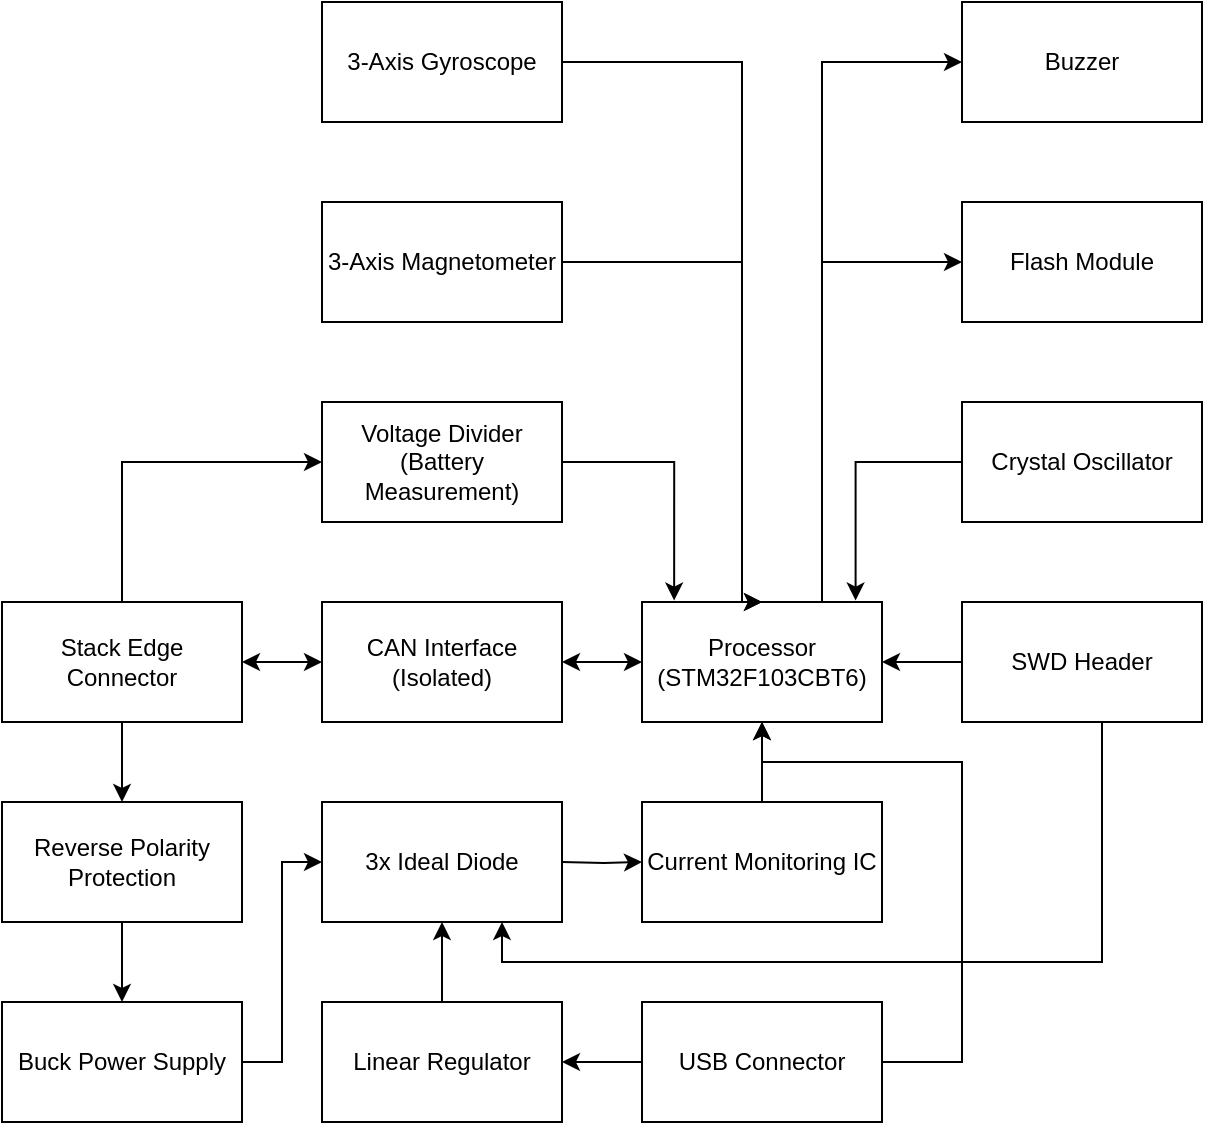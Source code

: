 <mxfile version="22.1.3" type="device">
  <diagram name="Page-1" id="m4HbVYhpBsFxY-E0fdw8">
    <mxGraphModel dx="1013" dy="1624" grid="1" gridSize="10" guides="1" tooltips="1" connect="1" arrows="1" fold="1" page="1" pageScale="1" pageWidth="850" pageHeight="1100" math="0" shadow="0">
      <root>
        <mxCell id="0" />
        <mxCell id="1" parent="0" />
        <mxCell id="GqpDL0QlQFK2nMcuySfG-4" value="" style="edgeStyle=orthogonalEdgeStyle;rounded=0;orthogonalLoop=1;jettySize=auto;html=1;startArrow=classic;startFill=1;" parent="1" source="GqpDL0QlQFK2nMcuySfG-1" target="GqpDL0QlQFK2nMcuySfG-3" edge="1">
          <mxGeometry relative="1" as="geometry" />
        </mxCell>
        <mxCell id="74W6D5vzAUNJO_zQE1V--12" style="edgeStyle=orthogonalEdgeStyle;rounded=0;orthogonalLoop=1;jettySize=auto;html=1;entryX=0;entryY=0.5;entryDx=0;entryDy=0;" parent="1" source="GqpDL0QlQFK2nMcuySfG-1" target="74W6D5vzAUNJO_zQE1V--7" edge="1">
          <mxGeometry relative="1" as="geometry">
            <Array as="points">
              <mxPoint x="180" y="130" />
            </Array>
          </mxGeometry>
        </mxCell>
        <mxCell id="CMK4vEeK8Xor_b6nnSUB-4" value="" style="edgeStyle=orthogonalEdgeStyle;rounded=0;orthogonalLoop=1;jettySize=auto;html=1;" edge="1" parent="1" source="GqpDL0QlQFK2nMcuySfG-1" target="CMK4vEeK8Xor_b6nnSUB-3">
          <mxGeometry relative="1" as="geometry" />
        </mxCell>
        <mxCell id="GqpDL0QlQFK2nMcuySfG-1" value="&lt;div&gt;Stack Edge Connector&lt;/div&gt;" style="whiteSpace=wrap;html=1;" parent="1" vertex="1">
          <mxGeometry x="120" y="200" width="120" height="60" as="geometry" />
        </mxCell>
        <mxCell id="CMK4vEeK8Xor_b6nnSUB-18" style="edgeStyle=orthogonalEdgeStyle;rounded=0;orthogonalLoop=1;jettySize=auto;html=1;exitX=0.75;exitY=0;exitDx=0;exitDy=0;entryX=0;entryY=0.5;entryDx=0;entryDy=0;" edge="1" parent="1" source="GqpDL0QlQFK2nMcuySfG-2" target="CMK4vEeK8Xor_b6nnSUB-11">
          <mxGeometry relative="1" as="geometry" />
        </mxCell>
        <mxCell id="CMK4vEeK8Xor_b6nnSUB-19" style="edgeStyle=orthogonalEdgeStyle;rounded=0;orthogonalLoop=1;jettySize=auto;html=1;exitX=0.75;exitY=0;exitDx=0;exitDy=0;entryX=0;entryY=0.5;entryDx=0;entryDy=0;" edge="1" parent="1" source="GqpDL0QlQFK2nMcuySfG-2" target="CMK4vEeK8Xor_b6nnSUB-8">
          <mxGeometry relative="1" as="geometry" />
        </mxCell>
        <mxCell id="GqpDL0QlQFK2nMcuySfG-2" value="Processor&lt;br&gt;(STM32F103CBT6)" style="whiteSpace=wrap;html=1;" parent="1" vertex="1">
          <mxGeometry x="440" y="200" width="120" height="60" as="geometry" />
        </mxCell>
        <mxCell id="GqpDL0QlQFK2nMcuySfG-6" value="" style="edgeStyle=orthogonalEdgeStyle;rounded=0;orthogonalLoop=1;jettySize=auto;html=1;startArrow=classic;startFill=1;" parent="1" source="GqpDL0QlQFK2nMcuySfG-3" target="GqpDL0QlQFK2nMcuySfG-2" edge="1">
          <mxGeometry relative="1" as="geometry" />
        </mxCell>
        <mxCell id="GqpDL0QlQFK2nMcuySfG-3" value="CAN Interface (Isolated)" style="whiteSpace=wrap;html=1;" parent="1" vertex="1">
          <mxGeometry x="280" y="200" width="120" height="60" as="geometry" />
        </mxCell>
        <mxCell id="74W6D5vzAUNJO_zQE1V--4" value="" style="edgeStyle=orthogonalEdgeStyle;rounded=0;orthogonalLoop=1;jettySize=auto;html=1;" parent="1" source="GqpDL0QlQFK2nMcuySfG-7" edge="1">
          <mxGeometry relative="1" as="geometry">
            <mxPoint x="280" y="330" as="targetPoint" />
            <Array as="points">
              <mxPoint x="260" y="430" />
              <mxPoint x="260" y="330" />
            </Array>
          </mxGeometry>
        </mxCell>
        <mxCell id="GqpDL0QlQFK2nMcuySfG-7" value="Buck Power Supply" style="whiteSpace=wrap;html=1;" parent="1" vertex="1">
          <mxGeometry x="120" y="400" width="120" height="60" as="geometry" />
        </mxCell>
        <mxCell id="GqpDL0QlQFK2nMcuySfG-9" value="" style="edgeStyle=orthogonalEdgeStyle;rounded=0;orthogonalLoop=1;jettySize=auto;html=1;" parent="1" source="GqpDL0QlQFK2nMcuySfG-8" target="GqpDL0QlQFK2nMcuySfG-2" edge="1">
          <mxGeometry relative="1" as="geometry" />
        </mxCell>
        <mxCell id="GqpDL0QlQFK2nMcuySfG-8" value="&lt;div&gt;Current Monitoring IC&lt;br&gt;&lt;/div&gt;" style="whiteSpace=wrap;html=1;" parent="1" vertex="1">
          <mxGeometry x="440" y="300" width="120" height="60" as="geometry" />
        </mxCell>
        <mxCell id="74W6D5vzAUNJO_zQE1V--6" value="" style="edgeStyle=orthogonalEdgeStyle;rounded=0;orthogonalLoop=1;jettySize=auto;html=1;" parent="1" target="GqpDL0QlQFK2nMcuySfG-8" edge="1">
          <mxGeometry relative="1" as="geometry">
            <mxPoint x="400" y="330" as="sourcePoint" />
          </mxGeometry>
        </mxCell>
        <mxCell id="GqpDL0QlQFK2nMcuySfG-17" value="" style="edgeStyle=orthogonalEdgeStyle;rounded=0;orthogonalLoop=1;jettySize=auto;html=1;" parent="1" source="GqpDL0QlQFK2nMcuySfG-15" target="GqpDL0QlQFK2nMcuySfG-2" edge="1">
          <mxGeometry relative="1" as="geometry">
            <Array as="points">
              <mxPoint x="600" y="430" />
              <mxPoint x="600" y="280" />
              <mxPoint x="500" y="280" />
            </Array>
          </mxGeometry>
        </mxCell>
        <mxCell id="74W6D5vzAUNJO_zQE1V--2" value="" style="edgeStyle=orthogonalEdgeStyle;rounded=0;orthogonalLoop=1;jettySize=auto;html=1;" parent="1" source="GqpDL0QlQFK2nMcuySfG-15" target="74W6D5vzAUNJO_zQE1V--1" edge="1">
          <mxGeometry relative="1" as="geometry" />
        </mxCell>
        <mxCell id="GqpDL0QlQFK2nMcuySfG-15" value="USB Connector" style="whiteSpace=wrap;html=1;" parent="1" vertex="1">
          <mxGeometry x="440" y="400" width="120" height="60" as="geometry" />
        </mxCell>
        <mxCell id="GqpDL0QlQFK2nMcuySfG-19" value="" style="edgeStyle=orthogonalEdgeStyle;rounded=0;orthogonalLoop=1;jettySize=auto;html=1;" parent="1" source="GqpDL0QlQFK2nMcuySfG-18" target="GqpDL0QlQFK2nMcuySfG-2" edge="1">
          <mxGeometry relative="1" as="geometry" />
        </mxCell>
        <mxCell id="CMK4vEeK8Xor_b6nnSUB-2" style="edgeStyle=orthogonalEdgeStyle;rounded=0;orthogonalLoop=1;jettySize=auto;html=1;entryX=0.75;entryY=1;entryDx=0;entryDy=0;" edge="1" parent="1" source="GqpDL0QlQFK2nMcuySfG-18" target="CMK4vEeK8Xor_b6nnSUB-1">
          <mxGeometry relative="1" as="geometry">
            <mxPoint x="740" y="470" as="targetPoint" />
            <Array as="points">
              <mxPoint x="670" y="380" />
              <mxPoint x="370" y="380" />
            </Array>
          </mxGeometry>
        </mxCell>
        <mxCell id="GqpDL0QlQFK2nMcuySfG-18" value="&lt;div&gt;SWD Header&lt;/div&gt;" style="whiteSpace=wrap;html=1;" parent="1" vertex="1">
          <mxGeometry x="600" y="200" width="120" height="60" as="geometry" />
        </mxCell>
        <mxCell id="74W6D5vzAUNJO_zQE1V--15" style="edgeStyle=orthogonalEdgeStyle;rounded=0;orthogonalLoop=1;jettySize=auto;html=1;entryX=0.89;entryY=-0.012;entryDx=0;entryDy=0;entryPerimeter=0;" parent="1" source="GqpDL0QlQFK2nMcuySfG-20" target="GqpDL0QlQFK2nMcuySfG-2" edge="1">
          <mxGeometry relative="1" as="geometry" />
        </mxCell>
        <mxCell id="GqpDL0QlQFK2nMcuySfG-20" value="Crystal Oscillator" style="whiteSpace=wrap;html=1;" parent="1" vertex="1">
          <mxGeometry x="600" y="100" width="120" height="60" as="geometry" />
        </mxCell>
        <mxCell id="74W6D5vzAUNJO_zQE1V--11" value="" style="edgeStyle=orthogonalEdgeStyle;rounded=0;orthogonalLoop=1;jettySize=auto;html=1;" parent="1" source="74W6D5vzAUNJO_zQE1V--1" edge="1">
          <mxGeometry relative="1" as="geometry">
            <mxPoint x="340" y="360" as="targetPoint" />
          </mxGeometry>
        </mxCell>
        <mxCell id="74W6D5vzAUNJO_zQE1V--1" value="Linear Regulator" style="whiteSpace=wrap;html=1;" parent="1" vertex="1">
          <mxGeometry x="280" y="400" width="120" height="60" as="geometry" />
        </mxCell>
        <mxCell id="74W6D5vzAUNJO_zQE1V--14" style="edgeStyle=orthogonalEdgeStyle;rounded=0;orthogonalLoop=1;jettySize=auto;html=1;entryX=0.134;entryY=-0.012;entryDx=0;entryDy=0;entryPerimeter=0;" parent="1" source="74W6D5vzAUNJO_zQE1V--7" target="GqpDL0QlQFK2nMcuySfG-2" edge="1">
          <mxGeometry relative="1" as="geometry" />
        </mxCell>
        <mxCell id="74W6D5vzAUNJO_zQE1V--7" value="&lt;div&gt;Voltage Divider (Battery Measurement)&lt;br&gt;&lt;/div&gt;" style="whiteSpace=wrap;html=1;" parent="1" vertex="1">
          <mxGeometry x="280" y="100" width="120" height="60" as="geometry" />
        </mxCell>
        <mxCell id="CMK4vEeK8Xor_b6nnSUB-1" value="3x Ideal Diode" style="whiteSpace=wrap;html=1;" vertex="1" parent="1">
          <mxGeometry x="280" y="300" width="120" height="60" as="geometry" />
        </mxCell>
        <mxCell id="CMK4vEeK8Xor_b6nnSUB-5" value="" style="edgeStyle=orthogonalEdgeStyle;rounded=0;orthogonalLoop=1;jettySize=auto;html=1;" edge="1" parent="1" source="CMK4vEeK8Xor_b6nnSUB-3" target="GqpDL0QlQFK2nMcuySfG-7">
          <mxGeometry relative="1" as="geometry" />
        </mxCell>
        <mxCell id="CMK4vEeK8Xor_b6nnSUB-3" value="Reverse Polarity Protection" style="whiteSpace=wrap;html=1;" vertex="1" parent="1">
          <mxGeometry x="120" y="300" width="120" height="60" as="geometry" />
        </mxCell>
        <mxCell id="CMK4vEeK8Xor_b6nnSUB-8" value="Flash Module" style="whiteSpace=wrap;html=1;" vertex="1" parent="1">
          <mxGeometry x="600" width="120" height="60" as="geometry" />
        </mxCell>
        <mxCell id="CMK4vEeK8Xor_b6nnSUB-11" value="Buzzer" style="whiteSpace=wrap;html=1;" vertex="1" parent="1">
          <mxGeometry x="600" y="-100" width="120" height="60" as="geometry" />
        </mxCell>
        <mxCell id="CMK4vEeK8Xor_b6nnSUB-20" style="edgeStyle=orthogonalEdgeStyle;rounded=0;orthogonalLoop=1;jettySize=auto;html=1;entryX=0.5;entryY=0;entryDx=0;entryDy=0;" edge="1" parent="1" source="CMK4vEeK8Xor_b6nnSUB-16" target="GqpDL0QlQFK2nMcuySfG-2">
          <mxGeometry relative="1" as="geometry">
            <Array as="points">
              <mxPoint x="490" y="30" />
              <mxPoint x="490" y="200" />
            </Array>
          </mxGeometry>
        </mxCell>
        <mxCell id="CMK4vEeK8Xor_b6nnSUB-16" value="3-Axis Magnetometer" style="whiteSpace=wrap;html=1;" vertex="1" parent="1">
          <mxGeometry x="280" width="120" height="60" as="geometry" />
        </mxCell>
        <mxCell id="CMK4vEeK8Xor_b6nnSUB-22" style="edgeStyle=orthogonalEdgeStyle;rounded=0;orthogonalLoop=1;jettySize=auto;html=1;entryX=0.5;entryY=0;entryDx=0;entryDy=0;" edge="1" parent="1" source="CMK4vEeK8Xor_b6nnSUB-21" target="GqpDL0QlQFK2nMcuySfG-2">
          <mxGeometry relative="1" as="geometry">
            <Array as="points">
              <mxPoint x="490" y="-70" />
              <mxPoint x="490" y="200" />
            </Array>
          </mxGeometry>
        </mxCell>
        <mxCell id="CMK4vEeK8Xor_b6nnSUB-21" value="3-Axis Gyroscope" style="whiteSpace=wrap;html=1;" vertex="1" parent="1">
          <mxGeometry x="280" y="-100" width="120" height="60" as="geometry" />
        </mxCell>
      </root>
    </mxGraphModel>
  </diagram>
</mxfile>
